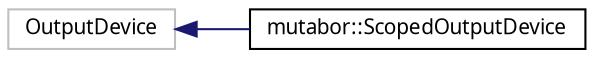 digraph "Grafische Darstellung der Klassenhierarchie"
{
  edge [fontname="Sans",fontsize="10",labelfontname="Sans",labelfontsize="10"];
  node [fontname="Sans",fontsize="10",shape=record];
  rankdir="LR";
  Node190 [label="OutputDevice",height=0.2,width=0.4,color="grey75", fillcolor="white", style="filled"];
  Node190 -> Node0 [dir="back",color="midnightblue",fontsize="10",style="solid",fontname="Sans"];
  Node0 [label="mutabor::ScopedOutputDevice",height=0.2,width=0.4,color="black", fillcolor="white", style="filled",URL="$d6/d60/classmutabor_1_1ScopedOutputDevice.html"];
}
